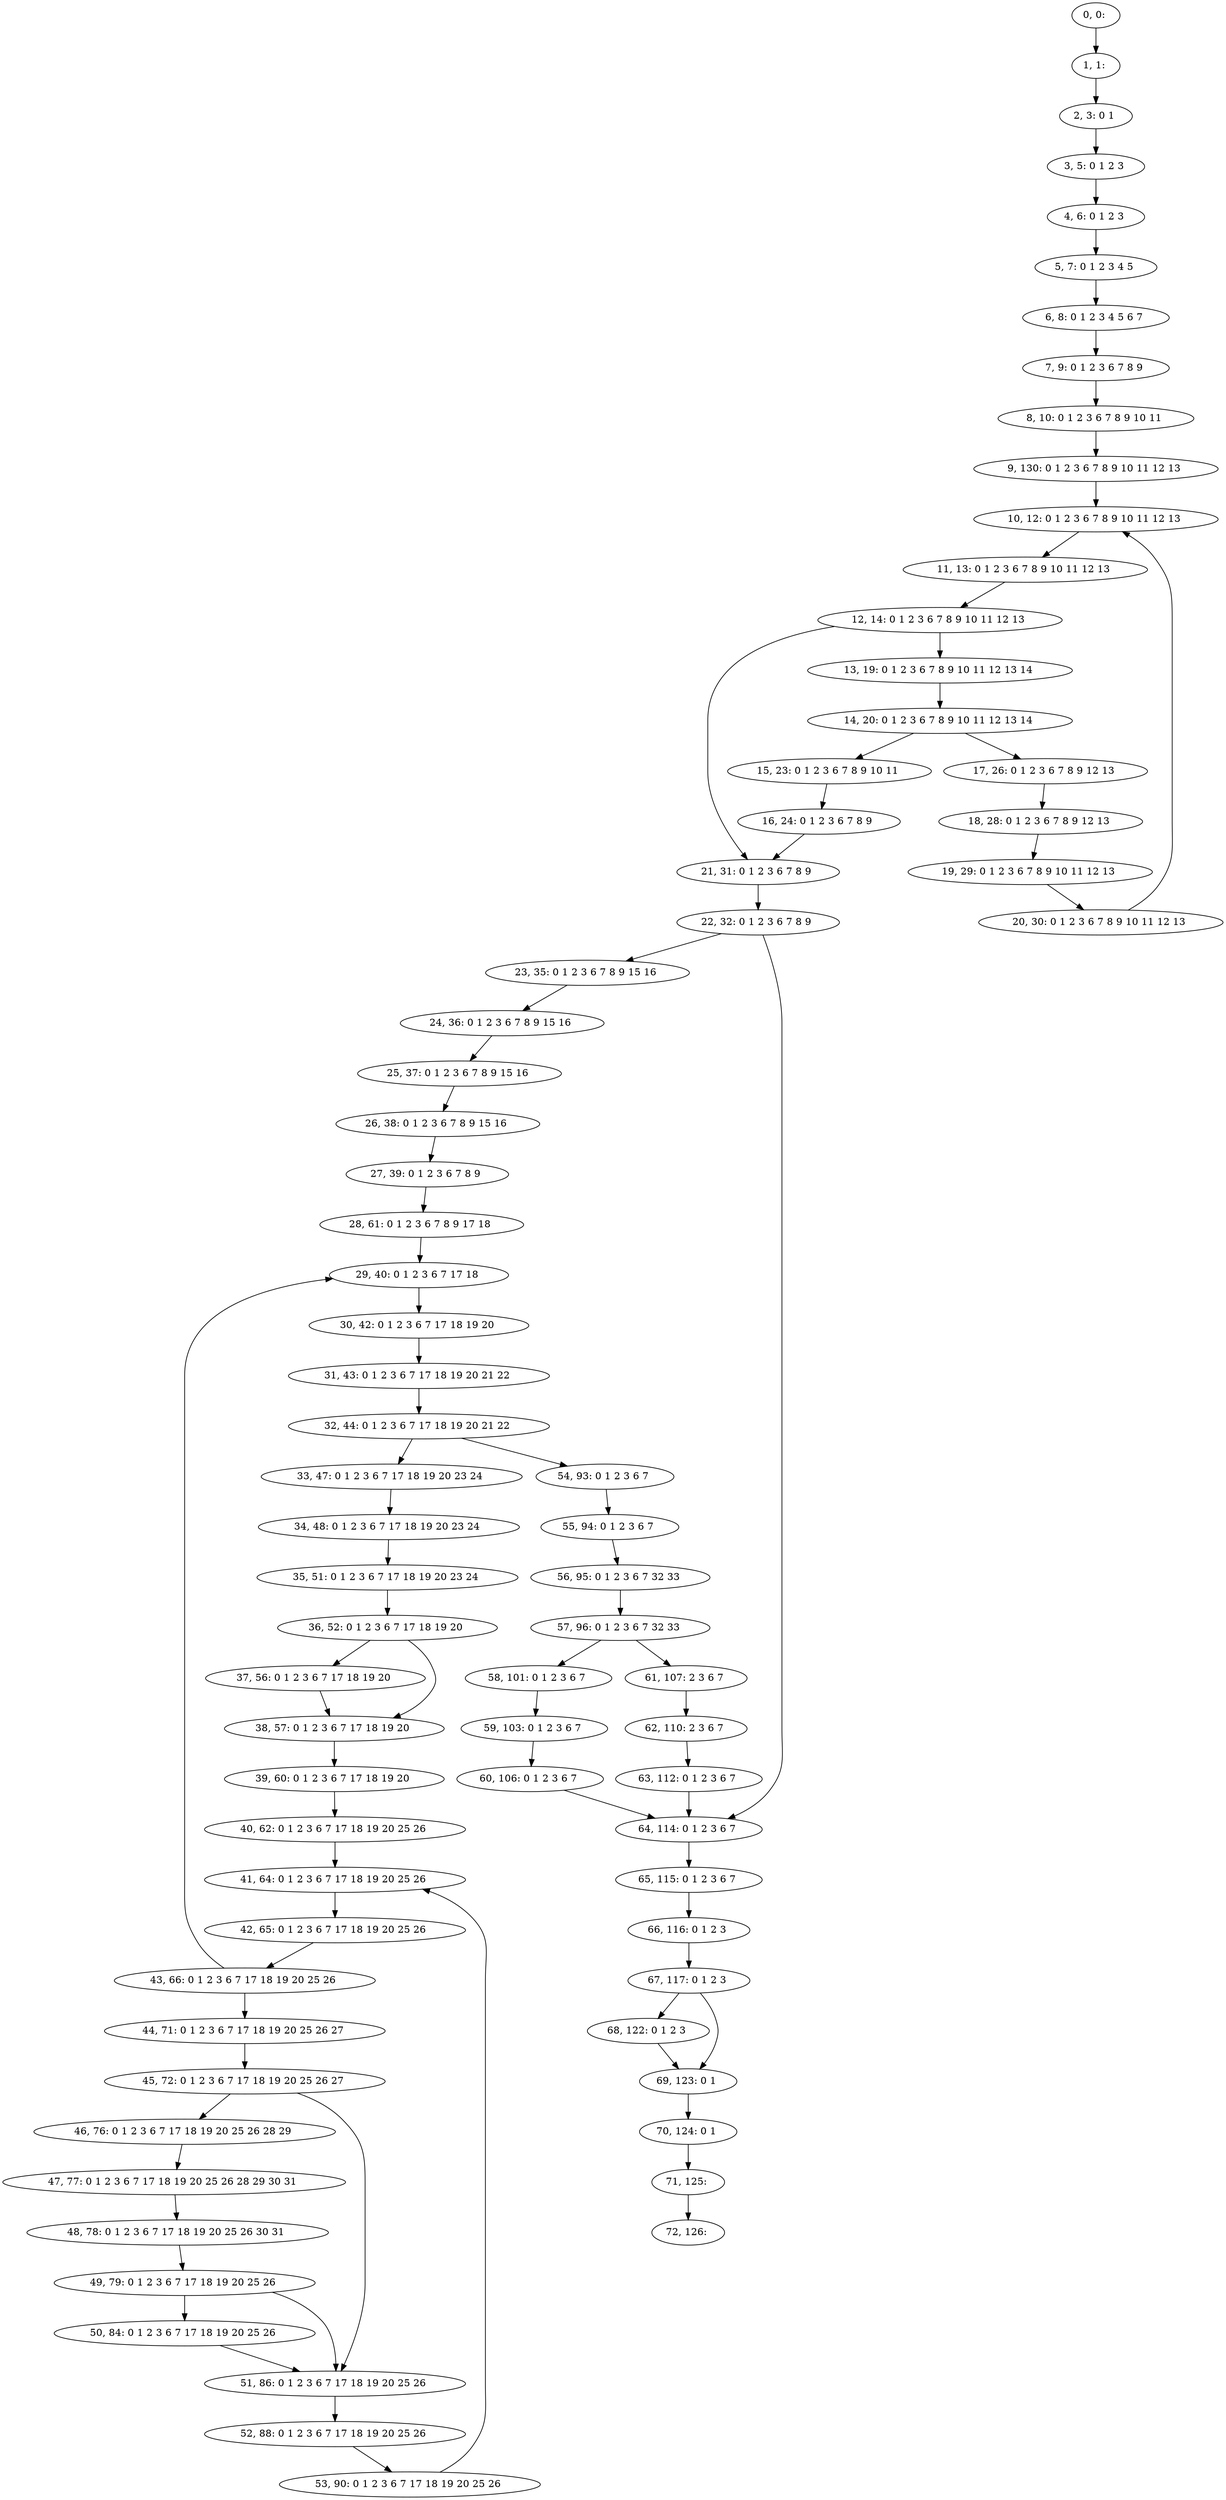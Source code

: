 digraph G {
0[label="0, 0: "];
1[label="1, 1: "];
2[label="2, 3: 0 1 "];
3[label="3, 5: 0 1 2 3 "];
4[label="4, 6: 0 1 2 3 "];
5[label="5, 7: 0 1 2 3 4 5 "];
6[label="6, 8: 0 1 2 3 4 5 6 7 "];
7[label="7, 9: 0 1 2 3 6 7 8 9 "];
8[label="8, 10: 0 1 2 3 6 7 8 9 10 11 "];
9[label="9, 130: 0 1 2 3 6 7 8 9 10 11 12 13 "];
10[label="10, 12: 0 1 2 3 6 7 8 9 10 11 12 13 "];
11[label="11, 13: 0 1 2 3 6 7 8 9 10 11 12 13 "];
12[label="12, 14: 0 1 2 3 6 7 8 9 10 11 12 13 "];
13[label="13, 19: 0 1 2 3 6 7 8 9 10 11 12 13 14 "];
14[label="14, 20: 0 1 2 3 6 7 8 9 10 11 12 13 14 "];
15[label="15, 23: 0 1 2 3 6 7 8 9 10 11 "];
16[label="16, 24: 0 1 2 3 6 7 8 9 "];
17[label="17, 26: 0 1 2 3 6 7 8 9 12 13 "];
18[label="18, 28: 0 1 2 3 6 7 8 9 12 13 "];
19[label="19, 29: 0 1 2 3 6 7 8 9 10 11 12 13 "];
20[label="20, 30: 0 1 2 3 6 7 8 9 10 11 12 13 "];
21[label="21, 31: 0 1 2 3 6 7 8 9 "];
22[label="22, 32: 0 1 2 3 6 7 8 9 "];
23[label="23, 35: 0 1 2 3 6 7 8 9 15 16 "];
24[label="24, 36: 0 1 2 3 6 7 8 9 15 16 "];
25[label="25, 37: 0 1 2 3 6 7 8 9 15 16 "];
26[label="26, 38: 0 1 2 3 6 7 8 9 15 16 "];
27[label="27, 39: 0 1 2 3 6 7 8 9 "];
28[label="28, 61: 0 1 2 3 6 7 8 9 17 18 "];
29[label="29, 40: 0 1 2 3 6 7 17 18 "];
30[label="30, 42: 0 1 2 3 6 7 17 18 19 20 "];
31[label="31, 43: 0 1 2 3 6 7 17 18 19 20 21 22 "];
32[label="32, 44: 0 1 2 3 6 7 17 18 19 20 21 22 "];
33[label="33, 47: 0 1 2 3 6 7 17 18 19 20 23 24 "];
34[label="34, 48: 0 1 2 3 6 7 17 18 19 20 23 24 "];
35[label="35, 51: 0 1 2 3 6 7 17 18 19 20 23 24 "];
36[label="36, 52: 0 1 2 3 6 7 17 18 19 20 "];
37[label="37, 56: 0 1 2 3 6 7 17 18 19 20 "];
38[label="38, 57: 0 1 2 3 6 7 17 18 19 20 "];
39[label="39, 60: 0 1 2 3 6 7 17 18 19 20 "];
40[label="40, 62: 0 1 2 3 6 7 17 18 19 20 25 26 "];
41[label="41, 64: 0 1 2 3 6 7 17 18 19 20 25 26 "];
42[label="42, 65: 0 1 2 3 6 7 17 18 19 20 25 26 "];
43[label="43, 66: 0 1 2 3 6 7 17 18 19 20 25 26 "];
44[label="44, 71: 0 1 2 3 6 7 17 18 19 20 25 26 27 "];
45[label="45, 72: 0 1 2 3 6 7 17 18 19 20 25 26 27 "];
46[label="46, 76: 0 1 2 3 6 7 17 18 19 20 25 26 28 29 "];
47[label="47, 77: 0 1 2 3 6 7 17 18 19 20 25 26 28 29 30 31 "];
48[label="48, 78: 0 1 2 3 6 7 17 18 19 20 25 26 30 31 "];
49[label="49, 79: 0 1 2 3 6 7 17 18 19 20 25 26 "];
50[label="50, 84: 0 1 2 3 6 7 17 18 19 20 25 26 "];
51[label="51, 86: 0 1 2 3 6 7 17 18 19 20 25 26 "];
52[label="52, 88: 0 1 2 3 6 7 17 18 19 20 25 26 "];
53[label="53, 90: 0 1 2 3 6 7 17 18 19 20 25 26 "];
54[label="54, 93: 0 1 2 3 6 7 "];
55[label="55, 94: 0 1 2 3 6 7 "];
56[label="56, 95: 0 1 2 3 6 7 32 33 "];
57[label="57, 96: 0 1 2 3 6 7 32 33 "];
58[label="58, 101: 0 1 2 3 6 7 "];
59[label="59, 103: 0 1 2 3 6 7 "];
60[label="60, 106: 0 1 2 3 6 7 "];
61[label="61, 107: 2 3 6 7 "];
62[label="62, 110: 2 3 6 7 "];
63[label="63, 112: 0 1 2 3 6 7 "];
64[label="64, 114: 0 1 2 3 6 7 "];
65[label="65, 115: 0 1 2 3 6 7 "];
66[label="66, 116: 0 1 2 3 "];
67[label="67, 117: 0 1 2 3 "];
68[label="68, 122: 0 1 2 3 "];
69[label="69, 123: 0 1 "];
70[label="70, 124: 0 1 "];
71[label="71, 125: "];
72[label="72, 126: "];
0->1 ;
1->2 ;
2->3 ;
3->4 ;
4->5 ;
5->6 ;
6->7 ;
7->8 ;
8->9 ;
9->10 ;
10->11 ;
11->12 ;
12->13 ;
12->21 ;
13->14 ;
14->15 ;
14->17 ;
15->16 ;
16->21 ;
17->18 ;
18->19 ;
19->20 ;
20->10 ;
21->22 ;
22->23 ;
22->64 ;
23->24 ;
24->25 ;
25->26 ;
26->27 ;
27->28 ;
28->29 ;
29->30 ;
30->31 ;
31->32 ;
32->33 ;
32->54 ;
33->34 ;
34->35 ;
35->36 ;
36->37 ;
36->38 ;
37->38 ;
38->39 ;
39->40 ;
40->41 ;
41->42 ;
42->43 ;
43->44 ;
43->29 ;
44->45 ;
45->46 ;
45->51 ;
46->47 ;
47->48 ;
48->49 ;
49->50 ;
49->51 ;
50->51 ;
51->52 ;
52->53 ;
53->41 ;
54->55 ;
55->56 ;
56->57 ;
57->58 ;
57->61 ;
58->59 ;
59->60 ;
60->64 ;
61->62 ;
62->63 ;
63->64 ;
64->65 ;
65->66 ;
66->67 ;
67->68 ;
67->69 ;
68->69 ;
69->70 ;
70->71 ;
71->72 ;
}
